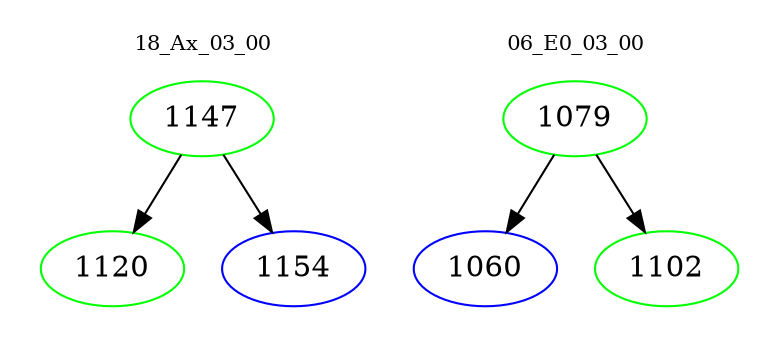 digraph{
subgraph cluster_0 {
color = white
label = "18_Ax_03_00";
fontsize=10;
T0_1147 [label="1147", color="green"]
T0_1147 -> T0_1120 [color="black"]
T0_1120 [label="1120", color="green"]
T0_1147 -> T0_1154 [color="black"]
T0_1154 [label="1154", color="blue"]
}
subgraph cluster_1 {
color = white
label = "06_E0_03_00";
fontsize=10;
T1_1079 [label="1079", color="green"]
T1_1079 -> T1_1060 [color="black"]
T1_1060 [label="1060", color="blue"]
T1_1079 -> T1_1102 [color="black"]
T1_1102 [label="1102", color="green"]
}
}
